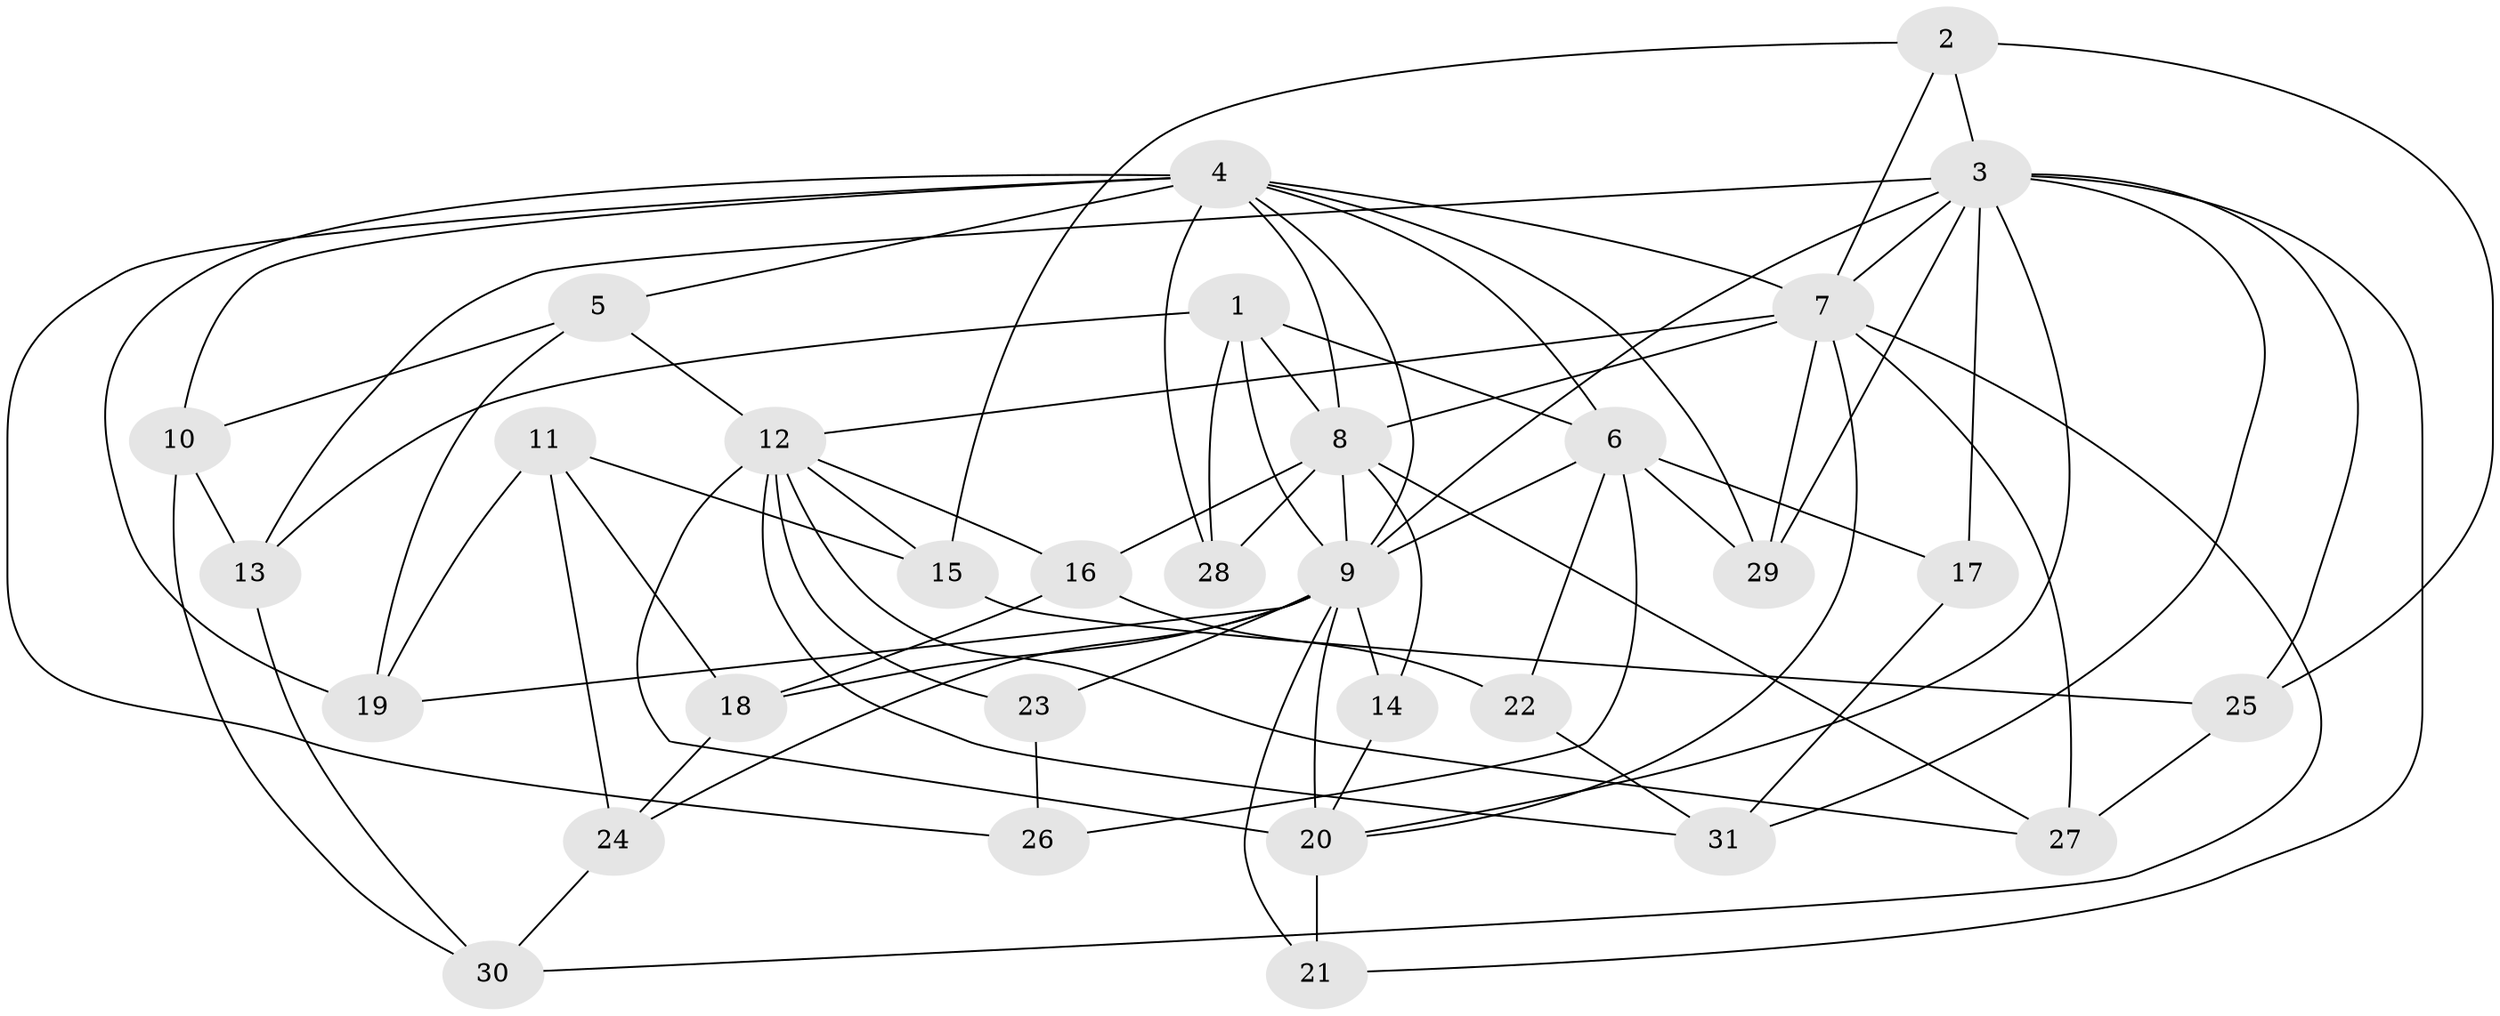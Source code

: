 // original degree distribution, {4: 1.0}
// Generated by graph-tools (version 1.1) at 2025/54/03/04/25 22:54:05]
// undirected, 31 vertices, 78 edges
graph export_dot {
  node [color=gray90,style=filled];
  1;
  2;
  3;
  4;
  5;
  6;
  7;
  8;
  9;
  10;
  11;
  12;
  13;
  14;
  15;
  16;
  17;
  18;
  19;
  20;
  21;
  22;
  23;
  24;
  25;
  26;
  27;
  28;
  29;
  30;
  31;
  1 -- 6 [weight=2.0];
  1 -- 8 [weight=1.0];
  1 -- 9 [weight=1.0];
  1 -- 13 [weight=1.0];
  1 -- 28 [weight=1.0];
  2 -- 3 [weight=1.0];
  2 -- 7 [weight=1.0];
  2 -- 15 [weight=1.0];
  2 -- 25 [weight=1.0];
  3 -- 7 [weight=2.0];
  3 -- 9 [weight=1.0];
  3 -- 13 [weight=1.0];
  3 -- 17 [weight=2.0];
  3 -- 20 [weight=1.0];
  3 -- 21 [weight=1.0];
  3 -- 25 [weight=1.0];
  3 -- 29 [weight=1.0];
  3 -- 31 [weight=1.0];
  4 -- 5 [weight=1.0];
  4 -- 6 [weight=1.0];
  4 -- 7 [weight=2.0];
  4 -- 8 [weight=1.0];
  4 -- 9 [weight=1.0];
  4 -- 10 [weight=1.0];
  4 -- 19 [weight=1.0];
  4 -- 26 [weight=1.0];
  4 -- 28 [weight=2.0];
  4 -- 29 [weight=1.0];
  5 -- 10 [weight=1.0];
  5 -- 12 [weight=1.0];
  5 -- 19 [weight=1.0];
  6 -- 9 [weight=1.0];
  6 -- 17 [weight=1.0];
  6 -- 22 [weight=2.0];
  6 -- 26 [weight=2.0];
  6 -- 29 [weight=1.0];
  7 -- 8 [weight=2.0];
  7 -- 12 [weight=1.0];
  7 -- 20 [weight=1.0];
  7 -- 27 [weight=1.0];
  7 -- 29 [weight=1.0];
  7 -- 30 [weight=1.0];
  8 -- 9 [weight=1.0];
  8 -- 14 [weight=2.0];
  8 -- 16 [weight=1.0];
  8 -- 27 [weight=1.0];
  8 -- 28 [weight=1.0];
  9 -- 14 [weight=1.0];
  9 -- 18 [weight=1.0];
  9 -- 19 [weight=1.0];
  9 -- 20 [weight=1.0];
  9 -- 21 [weight=1.0];
  9 -- 23 [weight=1.0];
  9 -- 24 [weight=1.0];
  10 -- 13 [weight=1.0];
  10 -- 30 [weight=1.0];
  11 -- 15 [weight=1.0];
  11 -- 18 [weight=1.0];
  11 -- 19 [weight=1.0];
  11 -- 24 [weight=1.0];
  12 -- 15 [weight=1.0];
  12 -- 16 [weight=1.0];
  12 -- 20 [weight=2.0];
  12 -- 23 [weight=2.0];
  12 -- 27 [weight=1.0];
  12 -- 31 [weight=1.0];
  13 -- 30 [weight=1.0];
  14 -- 20 [weight=1.0];
  15 -- 25 [weight=1.0];
  16 -- 18 [weight=1.0];
  16 -- 22 [weight=1.0];
  17 -- 31 [weight=1.0];
  18 -- 24 [weight=1.0];
  20 -- 21 [weight=2.0];
  22 -- 31 [weight=1.0];
  23 -- 26 [weight=1.0];
  24 -- 30 [weight=1.0];
  25 -- 27 [weight=1.0];
}
